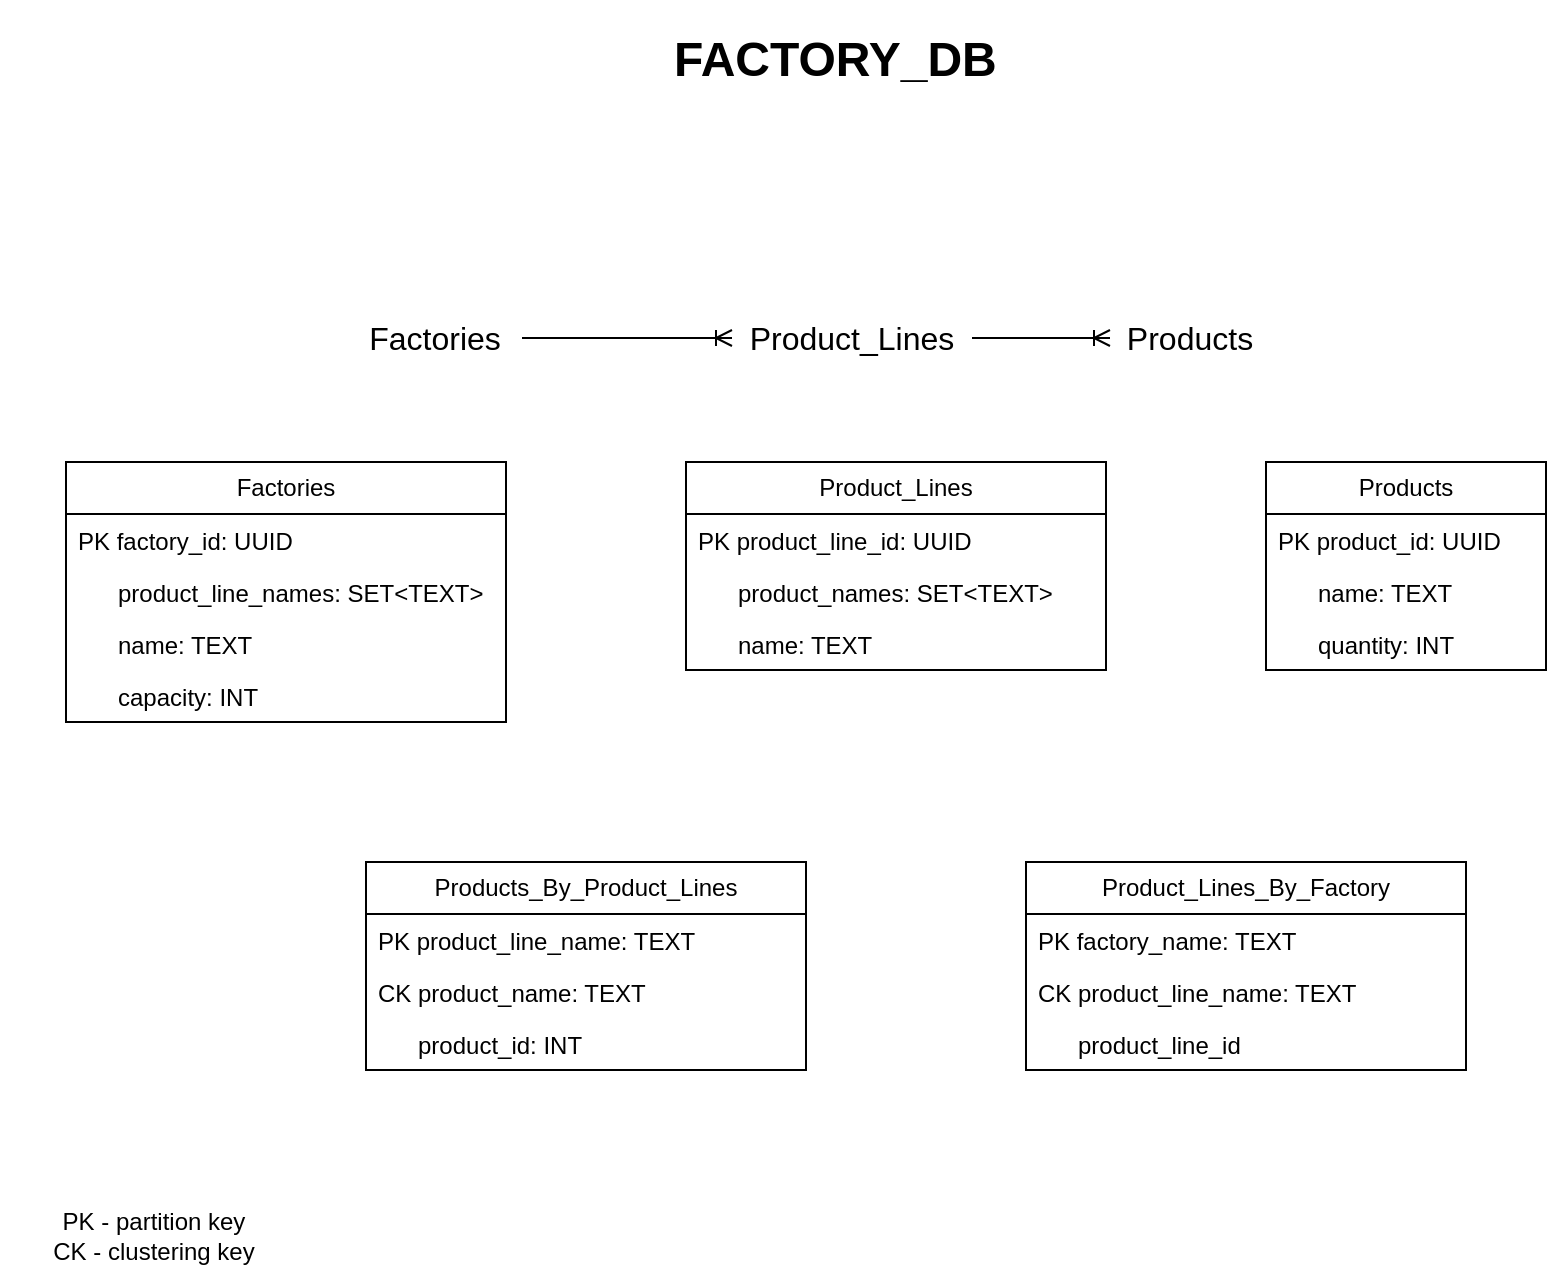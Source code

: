 <mxfile version="22.0.8" type="device">
  <diagram name="Page-1" id="qK95FanE-dGZkrNRj5DC">
    <mxGraphModel dx="1235" dy="628" grid="0" gridSize="10" guides="0" tooltips="1" connect="1" arrows="1" fold="1" page="1" pageScale="1" pageWidth="850" pageHeight="1100" math="0" shadow="0">
      <root>
        <mxCell id="0" />
        <mxCell id="1" parent="0" />
        <mxCell id="Vku0aUDiR4ywxNYIYDKn-1" value="Factories" style="swimlane;fontStyle=0;childLayout=stackLayout;horizontal=1;startSize=26;fillColor=none;horizontalStack=0;resizeParent=1;resizeParentMax=0;resizeLast=0;collapsible=1;marginBottom=0;whiteSpace=wrap;html=1;" parent="1" vertex="1">
          <mxGeometry x="46" y="323" width="220" height="130" as="geometry" />
        </mxCell>
        <mxCell id="Vku0aUDiR4ywxNYIYDKn-2" value="PK factory_id: UUID" style="text;strokeColor=none;fillColor=none;align=left;verticalAlign=top;spacingLeft=4;spacingRight=4;overflow=hidden;rotatable=0;points=[[0,0.5],[1,0.5]];portConstraint=eastwest;whiteSpace=wrap;html=1;" parent="Vku0aUDiR4ywxNYIYDKn-1" vertex="1">
          <mxGeometry y="26" width="220" height="26" as="geometry" />
        </mxCell>
        <mxCell id="Vku0aUDiR4ywxNYIYDKn-17" value="&amp;nbsp; &amp;nbsp; &amp;nbsp; product_line_names: SET&amp;lt;TEXT&amp;gt;" style="text;strokeColor=none;fillColor=none;align=left;verticalAlign=top;spacingLeft=4;spacingRight=4;overflow=hidden;rotatable=0;points=[[0,0.5],[1,0.5]];portConstraint=eastwest;whiteSpace=wrap;html=1;" parent="Vku0aUDiR4ywxNYIYDKn-1" vertex="1">
          <mxGeometry y="52" width="220" height="26" as="geometry" />
        </mxCell>
        <mxCell id="Vku0aUDiR4ywxNYIYDKn-5" value="&amp;nbsp; &amp;nbsp; &amp;nbsp; name: TEXT" style="text;strokeColor=none;fillColor=none;align=left;verticalAlign=top;spacingLeft=4;spacingRight=4;overflow=hidden;rotatable=0;points=[[0,0.5],[1,0.5]];portConstraint=eastwest;whiteSpace=wrap;html=1;" parent="Vku0aUDiR4ywxNYIYDKn-1" vertex="1">
          <mxGeometry y="78" width="220" height="26" as="geometry" />
        </mxCell>
        <mxCell id="Vku0aUDiR4ywxNYIYDKn-3" value="&amp;nbsp; &amp;nbsp; &amp;nbsp; capacity: INT" style="text;strokeColor=none;fillColor=none;align=left;verticalAlign=top;spacingLeft=4;spacingRight=4;overflow=hidden;rotatable=0;points=[[0,0.5],[1,0.5]];portConstraint=eastwest;whiteSpace=wrap;html=1;" parent="Vku0aUDiR4ywxNYIYDKn-1" vertex="1">
          <mxGeometry y="104" width="220" height="26" as="geometry" />
        </mxCell>
        <mxCell id="Vku0aUDiR4ywxNYIYDKn-7" value="Product_Lines" style="swimlane;fontStyle=0;childLayout=stackLayout;horizontal=1;startSize=26;fillColor=none;horizontalStack=0;resizeParent=1;resizeParentMax=0;resizeLast=0;collapsible=1;marginBottom=0;whiteSpace=wrap;html=1;" parent="1" vertex="1">
          <mxGeometry x="356" y="323" width="210" height="104" as="geometry" />
        </mxCell>
        <mxCell id="Vku0aUDiR4ywxNYIYDKn-8" value="PK product_line_id: UUID" style="text;strokeColor=none;fillColor=none;align=left;verticalAlign=top;spacingLeft=4;spacingRight=4;overflow=hidden;rotatable=0;points=[[0,0.5],[1,0.5]];portConstraint=eastwest;whiteSpace=wrap;html=1;" parent="Vku0aUDiR4ywxNYIYDKn-7" vertex="1">
          <mxGeometry y="26" width="210" height="26" as="geometry" />
        </mxCell>
        <mxCell id="Vku0aUDiR4ywxNYIYDKn-19" value="&amp;nbsp; &amp;nbsp; &amp;nbsp; product_names: SET&amp;lt;TEXT&amp;gt;" style="text;strokeColor=none;fillColor=none;align=left;verticalAlign=top;spacingLeft=4;spacingRight=4;overflow=hidden;rotatable=0;points=[[0,0.5],[1,0.5]];portConstraint=eastwest;whiteSpace=wrap;html=1;" parent="Vku0aUDiR4ywxNYIYDKn-7" vertex="1">
          <mxGeometry y="52" width="210" height="26" as="geometry" />
        </mxCell>
        <mxCell id="Vku0aUDiR4ywxNYIYDKn-10" value="&amp;nbsp; &amp;nbsp; &amp;nbsp; name: TEXT" style="text;strokeColor=none;fillColor=none;align=left;verticalAlign=top;spacingLeft=4;spacingRight=4;overflow=hidden;rotatable=0;points=[[0,0.5],[1,0.5]];portConstraint=eastwest;whiteSpace=wrap;html=1;" parent="Vku0aUDiR4ywxNYIYDKn-7" vertex="1">
          <mxGeometry y="78" width="210" height="26" as="geometry" />
        </mxCell>
        <mxCell id="Vku0aUDiR4ywxNYIYDKn-12" value="Products" style="swimlane;fontStyle=0;childLayout=stackLayout;horizontal=1;startSize=26;fillColor=none;horizontalStack=0;resizeParent=1;resizeParentMax=0;resizeLast=0;collapsible=1;marginBottom=0;whiteSpace=wrap;html=1;" parent="1" vertex="1">
          <mxGeometry x="646" y="323" width="140" height="104" as="geometry" />
        </mxCell>
        <mxCell id="Vku0aUDiR4ywxNYIYDKn-13" value="PK product_id: UUID" style="text;strokeColor=none;fillColor=none;align=left;verticalAlign=top;spacingLeft=4;spacingRight=4;overflow=hidden;rotatable=0;points=[[0,0.5],[1,0.5]];portConstraint=eastwest;whiteSpace=wrap;html=1;" parent="Vku0aUDiR4ywxNYIYDKn-12" vertex="1">
          <mxGeometry y="26" width="140" height="26" as="geometry" />
        </mxCell>
        <mxCell id="Vku0aUDiR4ywxNYIYDKn-15" value="&amp;nbsp; &amp;nbsp; &amp;nbsp; name: TEXT" style="text;strokeColor=none;fillColor=none;align=left;verticalAlign=top;spacingLeft=4;spacingRight=4;overflow=hidden;rotatable=0;points=[[0,0.5],[1,0.5]];portConstraint=eastwest;whiteSpace=wrap;html=1;" parent="Vku0aUDiR4ywxNYIYDKn-12" vertex="1">
          <mxGeometry y="52" width="140" height="26" as="geometry" />
        </mxCell>
        <mxCell id="Vku0aUDiR4ywxNYIYDKn-16" value="&amp;nbsp; &amp;nbsp; &amp;nbsp; quantity: INT" style="text;strokeColor=none;fillColor=none;align=left;verticalAlign=top;spacingLeft=4;spacingRight=4;overflow=hidden;rotatable=0;points=[[0,0.5],[1,0.5]];portConstraint=eastwest;whiteSpace=wrap;html=1;" parent="Vku0aUDiR4ywxNYIYDKn-12" vertex="1">
          <mxGeometry y="78" width="140" height="26" as="geometry" />
        </mxCell>
        <mxCell id="paOQJdX4djnkZ6d0koQ1-1" value="Products_By_Product_Lines" style="swimlane;fontStyle=0;childLayout=stackLayout;horizontal=1;startSize=26;fillColor=none;horizontalStack=0;resizeParent=1;resizeParentMax=0;resizeLast=0;collapsible=1;marginBottom=0;whiteSpace=wrap;html=1;" vertex="1" parent="1">
          <mxGeometry x="196" y="523" width="220" height="104" as="geometry" />
        </mxCell>
        <mxCell id="paOQJdX4djnkZ6d0koQ1-2" value="PK product_line_name: TEXT" style="text;strokeColor=none;fillColor=none;align=left;verticalAlign=top;spacingLeft=4;spacingRight=4;overflow=hidden;rotatable=0;points=[[0,0.5],[1,0.5]];portConstraint=eastwest;whiteSpace=wrap;html=1;" vertex="1" parent="paOQJdX4djnkZ6d0koQ1-1">
          <mxGeometry y="26" width="220" height="26" as="geometry" />
        </mxCell>
        <mxCell id="paOQJdX4djnkZ6d0koQ1-3" value="CK product_name: TEXT" style="text;strokeColor=none;fillColor=none;align=left;verticalAlign=top;spacingLeft=4;spacingRight=4;overflow=hidden;rotatable=0;points=[[0,0.5],[1,0.5]];portConstraint=eastwest;whiteSpace=wrap;html=1;" vertex="1" parent="paOQJdX4djnkZ6d0koQ1-1">
          <mxGeometry y="52" width="220" height="26" as="geometry" />
        </mxCell>
        <mxCell id="paOQJdX4djnkZ6d0koQ1-4" value="&amp;nbsp; &amp;nbsp; &amp;nbsp; product_id: INT" style="text;strokeColor=none;fillColor=none;align=left;verticalAlign=top;spacingLeft=4;spacingRight=4;overflow=hidden;rotatable=0;points=[[0,0.5],[1,0.5]];portConstraint=eastwest;whiteSpace=wrap;html=1;" vertex="1" parent="paOQJdX4djnkZ6d0koQ1-1">
          <mxGeometry y="78" width="220" height="26" as="geometry" />
        </mxCell>
        <mxCell id="paOQJdX4djnkZ6d0koQ1-5" value="Product_Lines_By_Factory" style="swimlane;fontStyle=0;childLayout=stackLayout;horizontal=1;startSize=26;fillColor=none;horizontalStack=0;resizeParent=1;resizeParentMax=0;resizeLast=0;collapsible=1;marginBottom=0;whiteSpace=wrap;html=1;" vertex="1" parent="1">
          <mxGeometry x="526" y="523" width="220" height="104" as="geometry" />
        </mxCell>
        <mxCell id="paOQJdX4djnkZ6d0koQ1-6" value="PK factory_name: TEXT" style="text;strokeColor=none;fillColor=none;align=left;verticalAlign=top;spacingLeft=4;spacingRight=4;overflow=hidden;rotatable=0;points=[[0,0.5],[1,0.5]];portConstraint=eastwest;whiteSpace=wrap;html=1;" vertex="1" parent="paOQJdX4djnkZ6d0koQ1-5">
          <mxGeometry y="26" width="220" height="26" as="geometry" />
        </mxCell>
        <mxCell id="paOQJdX4djnkZ6d0koQ1-7" value="CK product_line_name: TEXT" style="text;strokeColor=none;fillColor=none;align=left;verticalAlign=top;spacingLeft=4;spacingRight=4;overflow=hidden;rotatable=0;points=[[0,0.5],[1,0.5]];portConstraint=eastwest;whiteSpace=wrap;html=1;" vertex="1" parent="paOQJdX4djnkZ6d0koQ1-5">
          <mxGeometry y="52" width="220" height="26" as="geometry" />
        </mxCell>
        <mxCell id="paOQJdX4djnkZ6d0koQ1-8" value="&amp;nbsp; &amp;nbsp; &amp;nbsp; product_line_id" style="text;strokeColor=none;fillColor=none;align=left;verticalAlign=top;spacingLeft=4;spacingRight=4;overflow=hidden;rotatable=0;points=[[0,0.5],[1,0.5]];portConstraint=eastwest;whiteSpace=wrap;html=1;" vertex="1" parent="paOQJdX4djnkZ6d0koQ1-5">
          <mxGeometry y="78" width="220" height="26" as="geometry" />
        </mxCell>
        <mxCell id="paOQJdX4djnkZ6d0koQ1-13" value="&lt;font style=&quot;font-size: 16px;&quot;&gt;Factories&lt;/font&gt;" style="text;html=1;strokeColor=none;fillColor=none;align=center;verticalAlign=middle;whiteSpace=wrap;rounded=0;" vertex="1" parent="1">
          <mxGeometry x="187" y="246" width="87" height="30" as="geometry" />
        </mxCell>
        <mxCell id="paOQJdX4djnkZ6d0koQ1-14" value="&lt;font style=&quot;font-size: 16px;&quot;&gt;Product_Lines&lt;/font&gt;" style="text;html=1;strokeColor=none;fillColor=none;align=center;verticalAlign=middle;whiteSpace=wrap;rounded=0;" vertex="1" parent="1">
          <mxGeometry x="379" y="246" width="120" height="30" as="geometry" />
        </mxCell>
        <mxCell id="paOQJdX4djnkZ6d0koQ1-15" value="&lt;font style=&quot;font-size: 16px;&quot;&gt;Products&lt;/font&gt;" style="text;html=1;strokeColor=none;fillColor=none;align=center;verticalAlign=middle;whiteSpace=wrap;rounded=0;" vertex="1" parent="1">
          <mxGeometry x="568" y="246" width="80" height="30" as="geometry" />
        </mxCell>
        <mxCell id="paOQJdX4djnkZ6d0koQ1-17" value="" style="edgeStyle=entityRelationEdgeStyle;fontSize=12;html=1;endArrow=ERoneToMany;rounded=0;entryX=0;entryY=0.5;entryDx=0;entryDy=0;exitX=1;exitY=0.5;exitDx=0;exitDy=0;" edge="1" parent="1" source="paOQJdX4djnkZ6d0koQ1-13" target="paOQJdX4djnkZ6d0koQ1-14">
          <mxGeometry width="100" height="100" relative="1" as="geometry">
            <mxPoint x="312" y="296" as="sourcePoint" />
            <mxPoint x="370" y="200" as="targetPoint" />
          </mxGeometry>
        </mxCell>
        <mxCell id="paOQJdX4djnkZ6d0koQ1-18" value="" style="edgeStyle=entityRelationEdgeStyle;fontSize=12;html=1;endArrow=ERoneToMany;rounded=0;exitX=1;exitY=0.5;exitDx=0;exitDy=0;entryX=0;entryY=0.5;entryDx=0;entryDy=0;" edge="1" parent="1" source="paOQJdX4djnkZ6d0koQ1-14" target="paOQJdX4djnkZ6d0koQ1-15">
          <mxGeometry width="100" height="100" relative="1" as="geometry">
            <mxPoint x="526" y="311" as="sourcePoint" />
            <mxPoint x="631" y="311" as="targetPoint" />
          </mxGeometry>
        </mxCell>
        <mxCell id="paOQJdX4djnkZ6d0koQ1-19" value="&lt;h1&gt;FACTORY_DB&lt;/h1&gt;" style="text;html=1;strokeColor=none;fillColor=none;spacing=5;spacingTop=-20;whiteSpace=wrap;overflow=hidden;rounded=0;" vertex="1" parent="1">
          <mxGeometry x="345" y="102" width="190" height="120" as="geometry" />
        </mxCell>
        <mxCell id="paOQJdX4djnkZ6d0koQ1-20" value="PK - partition key&lt;br&gt;CK - clustering key" style="text;html=1;strokeColor=none;fillColor=none;align=center;verticalAlign=middle;whiteSpace=wrap;rounded=0;" vertex="1" parent="1">
          <mxGeometry x="13" y="684" width="154" height="51" as="geometry" />
        </mxCell>
      </root>
    </mxGraphModel>
  </diagram>
</mxfile>
